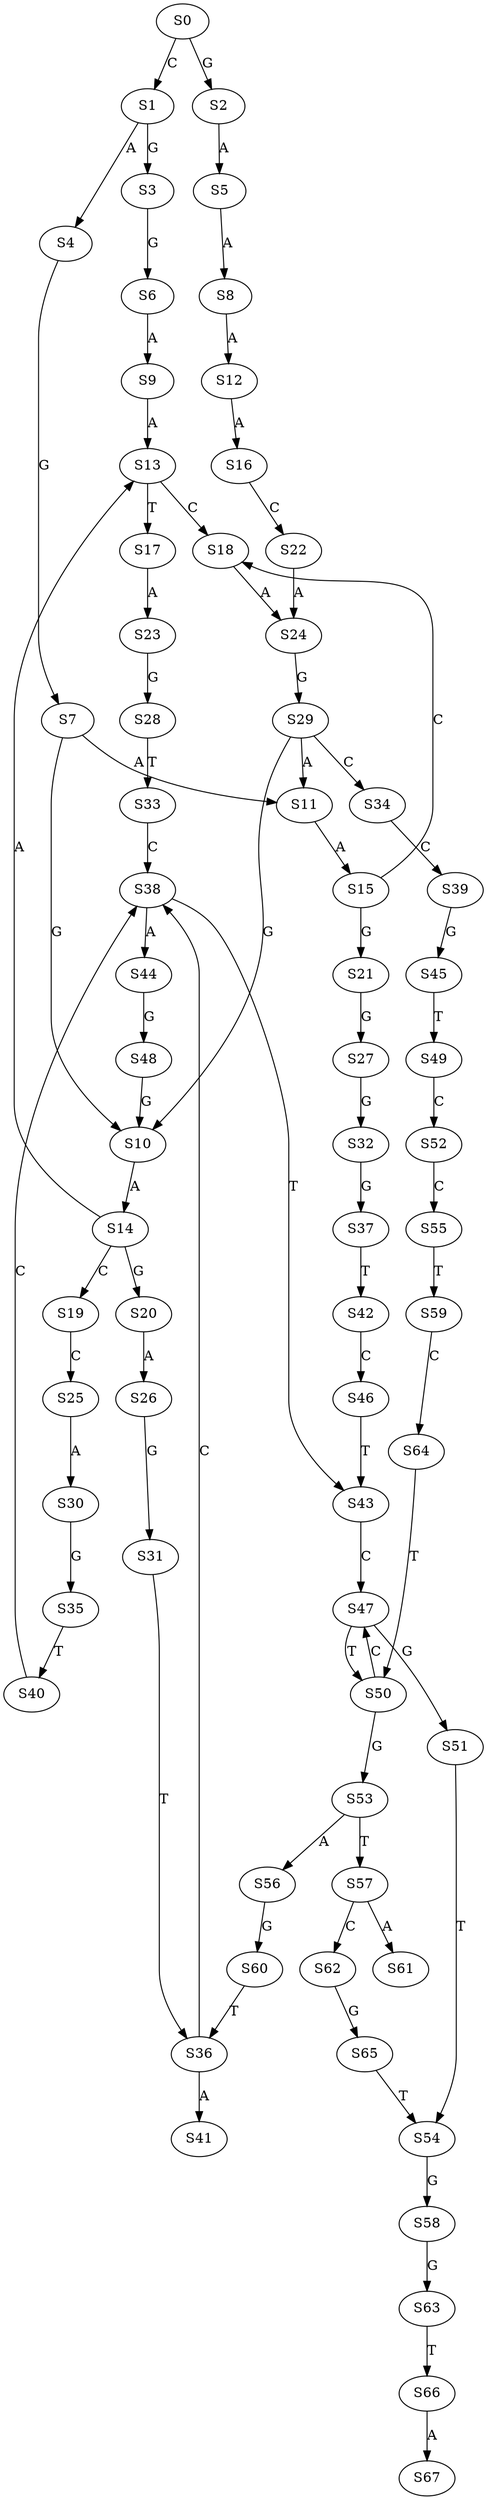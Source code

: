 strict digraph  {
	S0 -> S1 [ label = C ];
	S0 -> S2 [ label = G ];
	S1 -> S3 [ label = G ];
	S1 -> S4 [ label = A ];
	S2 -> S5 [ label = A ];
	S3 -> S6 [ label = G ];
	S4 -> S7 [ label = G ];
	S5 -> S8 [ label = A ];
	S6 -> S9 [ label = A ];
	S7 -> S10 [ label = G ];
	S7 -> S11 [ label = A ];
	S8 -> S12 [ label = A ];
	S9 -> S13 [ label = A ];
	S10 -> S14 [ label = A ];
	S11 -> S15 [ label = A ];
	S12 -> S16 [ label = A ];
	S13 -> S17 [ label = T ];
	S13 -> S18 [ label = C ];
	S14 -> S13 [ label = A ];
	S14 -> S19 [ label = C ];
	S14 -> S20 [ label = G ];
	S15 -> S18 [ label = C ];
	S15 -> S21 [ label = G ];
	S16 -> S22 [ label = C ];
	S17 -> S23 [ label = A ];
	S18 -> S24 [ label = A ];
	S19 -> S25 [ label = C ];
	S20 -> S26 [ label = A ];
	S21 -> S27 [ label = G ];
	S22 -> S24 [ label = A ];
	S23 -> S28 [ label = G ];
	S24 -> S29 [ label = G ];
	S25 -> S30 [ label = A ];
	S26 -> S31 [ label = G ];
	S27 -> S32 [ label = G ];
	S28 -> S33 [ label = T ];
	S29 -> S10 [ label = G ];
	S29 -> S34 [ label = C ];
	S29 -> S11 [ label = A ];
	S30 -> S35 [ label = G ];
	S31 -> S36 [ label = T ];
	S32 -> S37 [ label = G ];
	S33 -> S38 [ label = C ];
	S34 -> S39 [ label = C ];
	S35 -> S40 [ label = T ];
	S36 -> S41 [ label = A ];
	S36 -> S38 [ label = C ];
	S37 -> S42 [ label = T ];
	S38 -> S43 [ label = T ];
	S38 -> S44 [ label = A ];
	S39 -> S45 [ label = G ];
	S40 -> S38 [ label = C ];
	S42 -> S46 [ label = C ];
	S43 -> S47 [ label = C ];
	S44 -> S48 [ label = G ];
	S45 -> S49 [ label = T ];
	S46 -> S43 [ label = T ];
	S47 -> S50 [ label = T ];
	S47 -> S51 [ label = G ];
	S48 -> S10 [ label = G ];
	S49 -> S52 [ label = C ];
	S50 -> S53 [ label = G ];
	S50 -> S47 [ label = C ];
	S51 -> S54 [ label = T ];
	S52 -> S55 [ label = C ];
	S53 -> S56 [ label = A ];
	S53 -> S57 [ label = T ];
	S54 -> S58 [ label = G ];
	S55 -> S59 [ label = T ];
	S56 -> S60 [ label = G ];
	S57 -> S61 [ label = A ];
	S57 -> S62 [ label = C ];
	S58 -> S63 [ label = G ];
	S59 -> S64 [ label = C ];
	S60 -> S36 [ label = T ];
	S62 -> S65 [ label = G ];
	S63 -> S66 [ label = T ];
	S64 -> S50 [ label = T ];
	S65 -> S54 [ label = T ];
	S66 -> S67 [ label = A ];
}
